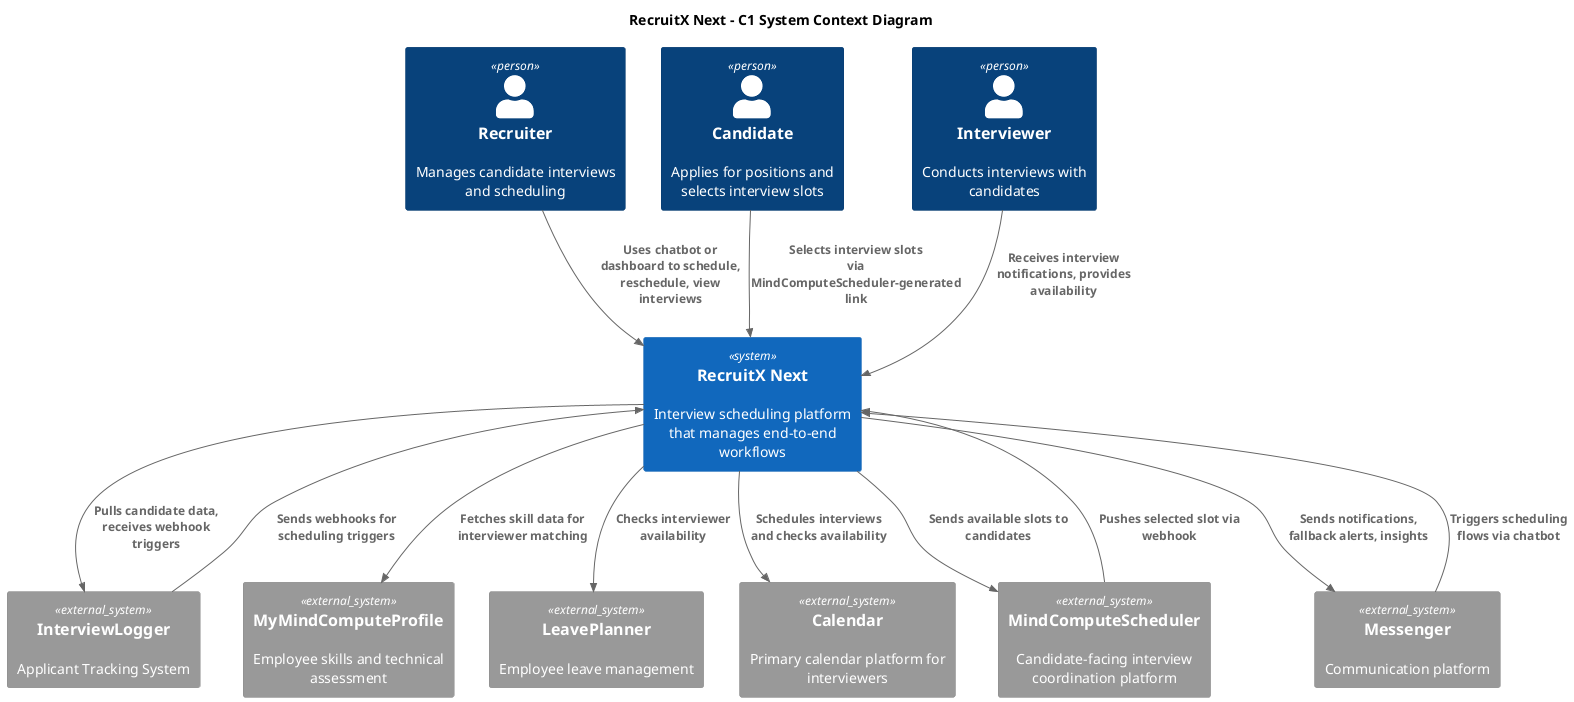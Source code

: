 @startuml
!include <C4/C4_Context>

TITLE RecruitX Next – C1 System Context Diagram

' People
Person(recruiter, "Recruiter", "Manages candidate interviews and scheduling")
Person(candidate, "Candidate", "Applies for positions and selects interview slots")
Person(interviewer, "Interviewer", "Conducts interviews with candidates")

' System
System(recruitXSystem, "RecruitX Next", "Interview scheduling platform that manages end-to-end workflows")

' External Systems
System_Ext(interviewLogger, "InterviewLogger", "Applicant Tracking System")
System_Ext(myMindComputeProfile, "MyMindComputeProfile", "Employee skills and technical assessment")
System_Ext(leavePlanner, "LeavePlanner", "Employee leave management")
System_Ext(calendar, "Calendar", "Primary calendar platform for interviewers")
System_Ext(mindComputeScheduler, "MindComputeScheduler", "Candidate-facing interview coordination platform")
System_Ext(Messenger, "Messenger", "Communication platform")

' Human → System
Rel(recruiter, recruitXSystem, "Uses chatbot or dashboard to schedule, reschedule, view interviews")
Rel(candidate, recruitXSystem, "Selects interview slots via MindComputeScheduler-generated link")
Rel(interviewer, recruitXSystem, "Receives interview notifications, provides availability")

' RecruitX → External Systems
Rel(recruitXSystem, interviewLogger, "Pulls candidate data, receives webhook triggers")
Rel(interviewLogger, recruitXSystem, "Sends webhooks for scheduling triggers")

Rel(recruitXSystem, myMindComputeProfile, "Fetches skill data for interviewer matching")
Rel(recruitXSystem, leavePlanner, "Checks interviewer availability")
Rel(recruitXSystem, calendar, "Schedules interviews and checks availability")

Rel(recruitXSystem, mindComputeScheduler, "Sends available slots to candidates")
Rel(mindComputeScheduler, recruitXSystem, "Pushes selected slot via webhook")

Rel(Messenger, recruitXSystem, "Triggers scheduling flows via chatbot")
Rel(recruitXSystem, Messenger, "Sends notifications, fallback alerts, insights")

@enduml
